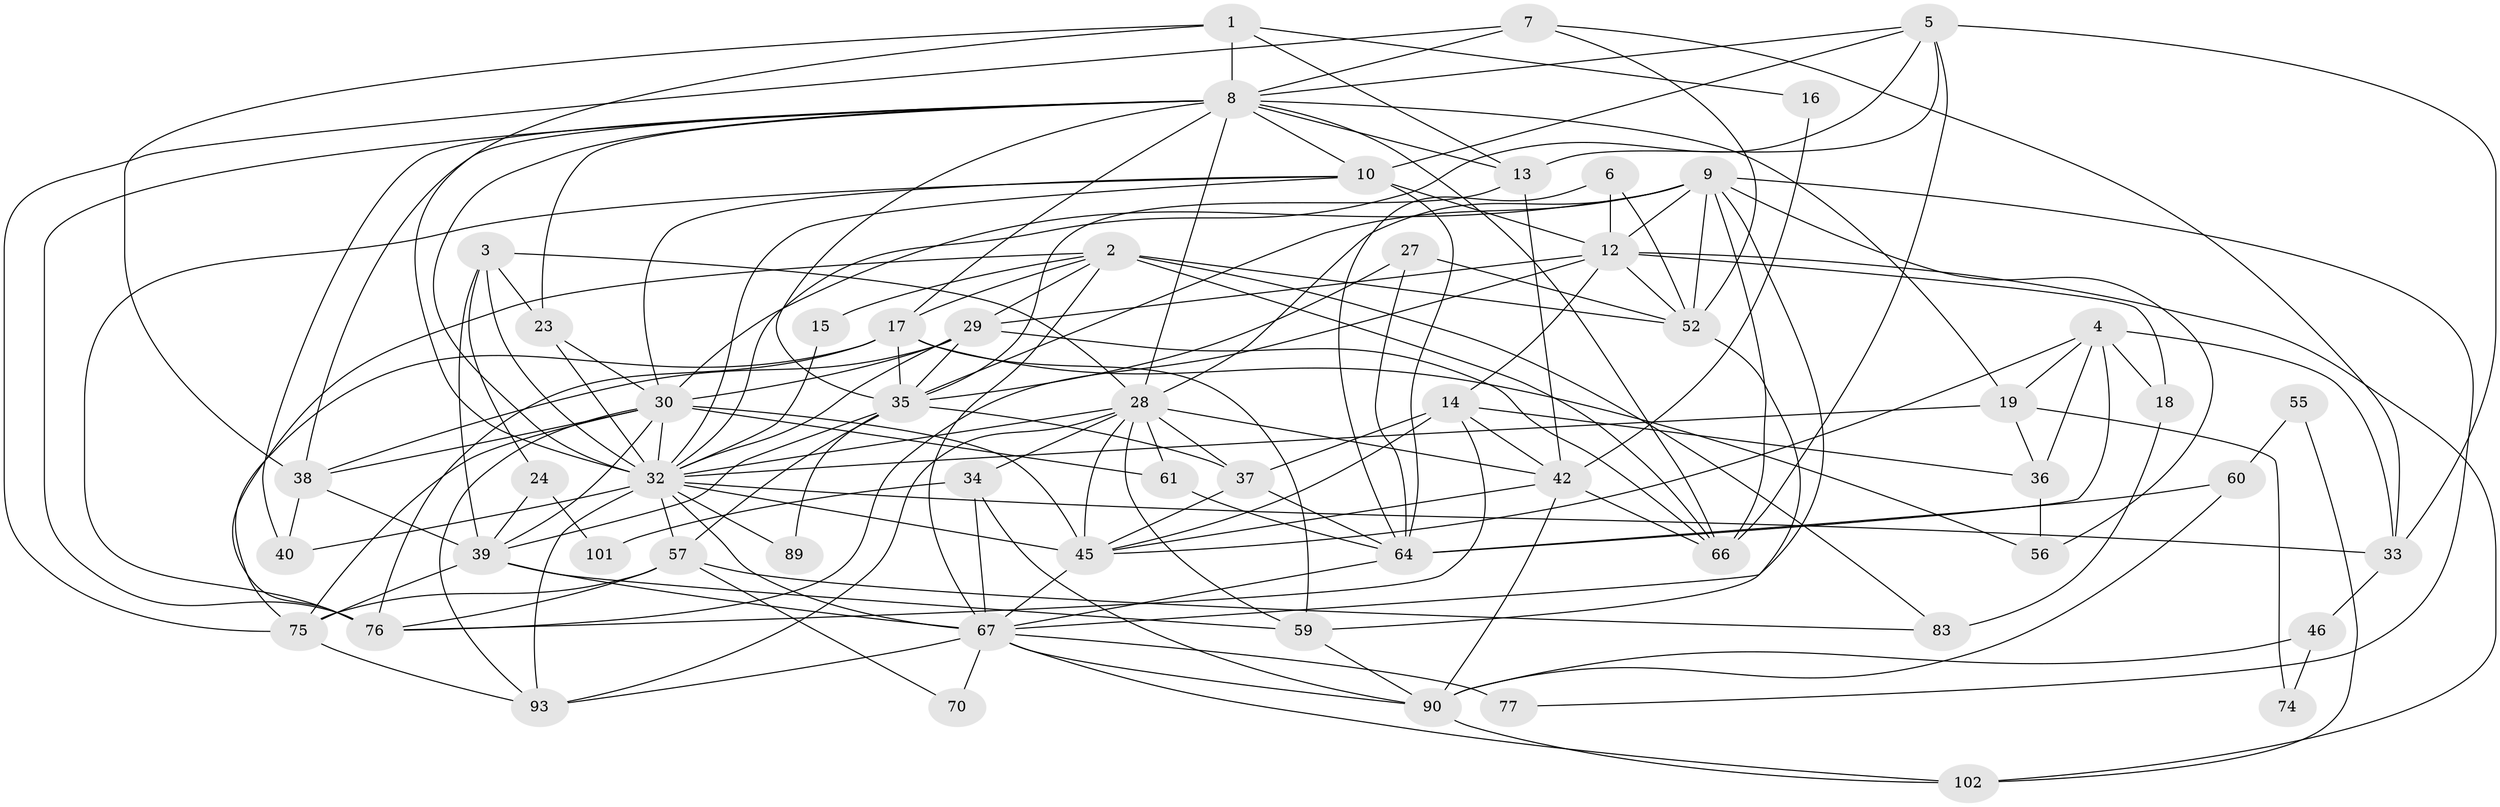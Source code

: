 // original degree distribution, {4: 0.2894736842105263, 6: 0.08771929824561403, 5: 0.14912280701754385, 3: 0.2719298245614035, 7: 0.07017543859649122, 2: 0.13157894736842105}
// Generated by graph-tools (version 1.1) at 2025/15/03/09/25 04:15:03]
// undirected, 57 vertices, 162 edges
graph export_dot {
graph [start="1"]
  node [color=gray90,style=filled];
  1 [super="+31"];
  2 [super="+73"];
  3 [super="+48"];
  4 [super="+21"];
  5 [super="+11"];
  6;
  7 [super="+69"];
  8 [super="+22+49+41+99"];
  9 [super="+62"];
  10 [super="+110+20+97"];
  12 [super="+84"];
  13 [super="+26"];
  14;
  15;
  16;
  17 [super="+25"];
  18;
  19;
  23 [super="+71"];
  24;
  27;
  28 [super="+58+51+94"];
  29 [super="+81+79"];
  30 [super="+95+80"];
  32 [super="+78+47"];
  33 [super="+104"];
  34;
  35 [super="+50"];
  36;
  37;
  38 [super="+100"];
  39 [super="+88+68"];
  40 [super="+44"];
  42 [super="+53"];
  45 [super="+72+96"];
  46;
  52;
  55;
  56;
  57 [super="+63"];
  59 [super="+91"];
  60;
  61;
  64 [super="+111"];
  66 [super="+87"];
  67 [super="+109+98"];
  70;
  74;
  75;
  76 [super="+105"];
  77 [super="+85"];
  83;
  89;
  90 [super="+103"];
  93;
  101;
  102;
  1 -- 16;
  1 -- 32;
  1 -- 13;
  1 -- 8;
  1 -- 38;
  2 -- 15;
  2 -- 76;
  2 -- 67 [weight=2];
  2 -- 52;
  2 -- 83;
  2 -- 29;
  2 -- 17;
  2 -- 66;
  3 -- 24;
  3 -- 39;
  3 -- 32;
  3 -- 28;
  3 -- 23;
  4 -- 36;
  4 -- 18;
  4 -- 33;
  4 -- 64;
  4 -- 19;
  4 -- 45;
  5 -- 66;
  5 -- 13;
  5 -- 10;
  5 -- 32;
  5 -- 33;
  5 -- 8;
  6 -- 52;
  6 -- 64;
  6 -- 12;
  7 -- 52;
  7 -- 8;
  7 -- 33;
  7 -- 75;
  8 -- 35 [weight=2];
  8 -- 28 [weight=2];
  8 -- 10;
  8 -- 32;
  8 -- 66;
  8 -- 13 [weight=2];
  8 -- 38;
  8 -- 17;
  8 -- 19;
  8 -- 23;
  8 -- 40;
  8 -- 76;
  9 -- 52;
  9 -- 56;
  9 -- 77;
  9 -- 30;
  9 -- 35;
  9 -- 67;
  9 -- 28;
  9 -- 12;
  9 -- 66;
  10 -- 12 [weight=3];
  10 -- 76;
  10 -- 32;
  10 -- 64;
  10 -- 30;
  12 -- 18;
  12 -- 52;
  12 -- 102;
  12 -- 14;
  12 -- 76;
  12 -- 29 [weight=2];
  13 -- 35;
  13 -- 42;
  14 -- 42;
  14 -- 76;
  14 -- 36;
  14 -- 37;
  14 -- 45;
  15 -- 32;
  16 -- 42;
  17 -- 75;
  17 -- 56;
  17 -- 76;
  17 -- 59;
  17 -- 35;
  18 -- 83;
  19 -- 36;
  19 -- 74;
  19 -- 32;
  23 -- 30;
  23 -- 32;
  24 -- 101;
  24 -- 39;
  27 -- 52;
  27 -- 64;
  27 -- 35;
  28 -- 37;
  28 -- 32;
  28 -- 34;
  28 -- 93;
  28 -- 61;
  28 -- 42;
  28 -- 59;
  28 -- 45;
  29 -- 32;
  29 -- 35;
  29 -- 38;
  29 -- 30;
  29 -- 66;
  30 -- 61;
  30 -- 93;
  30 -- 75;
  30 -- 45;
  30 -- 32;
  30 -- 39;
  30 -- 38;
  32 -- 40;
  32 -- 33;
  32 -- 45;
  32 -- 89;
  32 -- 93;
  32 -- 57;
  32 -- 67;
  33 -- 46;
  34 -- 101;
  34 -- 90;
  34 -- 67;
  35 -- 89;
  35 -- 37;
  35 -- 39;
  35 -- 57;
  36 -- 56;
  37 -- 64;
  37 -- 45;
  38 -- 40;
  38 -- 39;
  39 -- 59;
  39 -- 75;
  39 -- 67;
  42 -- 66;
  42 -- 45;
  42 -- 90;
  45 -- 67;
  46 -- 74;
  46 -- 90;
  52 -- 59;
  55 -- 60;
  55 -- 102;
  57 -- 75;
  57 -- 83;
  57 -- 76;
  57 -- 70;
  59 -- 90;
  60 -- 90;
  60 -- 64;
  61 -- 64;
  64 -- 67;
  67 -- 102;
  67 -- 77 [weight=2];
  67 -- 70;
  67 -- 93;
  67 -- 90;
  75 -- 93;
  90 -- 102;
}
